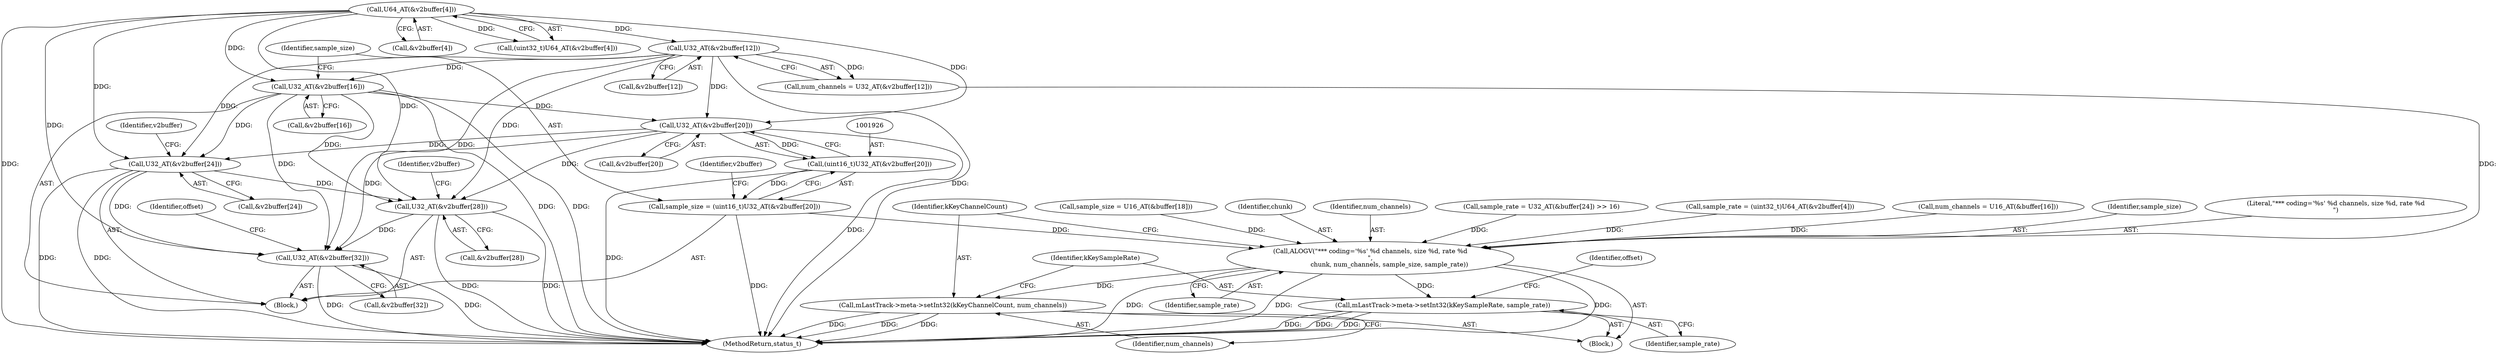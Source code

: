 digraph "0_Android_8a3a2f6ea7defe1a81bb32b3c9f3537f84749b9d@array" {
"1001927" [label="(Call,U32_AT(&v2buffer[20]))"];
"1001906" [label="(Call,U64_AT(&v2buffer[4]))"];
"1001913" [label="(Call,U32_AT(&v2buffer[12]))"];
"1001918" [label="(Call,U32_AT(&v2buffer[16]))"];
"1001925" [label="(Call,(uint16_t)U32_AT(&v2buffer[20]))"];
"1001923" [label="(Call,sample_size = (uint16_t)U32_AT(&v2buffer[20]))"];
"1001970" [label="(Call,ALOGV(\"*** coding='%s' %d channels, size %d, rate %d\n\",\n                   chunk, num_channels, sample_size, sample_rate))"];
"1001976" [label="(Call,mLastTrack->meta->setInt32(kKeyChannelCount, num_channels))"];
"1001979" [label="(Call,mLastTrack->meta->setInt32(kKeySampleRate, sample_rate))"];
"1001932" [label="(Call,U32_AT(&v2buffer[24]))"];
"1001937" [label="(Call,U32_AT(&v2buffer[28]))"];
"1001942" [label="(Call,U32_AT(&v2buffer[32]))"];
"1001797" [label="(Call,sample_size = U16_AT(&buffer[18]))"];
"1001887" [label="(Block,)"];
"1001972" [label="(Identifier,chunk)"];
"1001925" [label="(Call,(uint16_t)U32_AT(&v2buffer[20]))"];
"1001923" [label="(Call,sample_size = (uint16_t)U32_AT(&v2buffer[20]))"];
"1001973" [label="(Identifier,num_channels)"];
"1001932" [label="(Call,U32_AT(&v2buffer[24]))"];
"1001933" [label="(Call,&v2buffer[24])"];
"1001918" [label="(Call,U32_AT(&v2buffer[16]))"];
"1001914" [label="(Call,&v2buffer[12])"];
"1001970" [label="(Call,ALOGV(\"*** coding='%s' %d channels, size %d, rate %d\n\",\n                   chunk, num_channels, sample_size, sample_rate))"];
"1001985" [label="(Identifier,offset)"];
"1001805" [label="(Call,sample_rate = U32_AT(&buffer[24]) >> 16)"];
"1001949" [label="(Identifier,offset)"];
"1001902" [label="(Call,sample_rate = (uint32_t)U64_AT(&v2buffer[4]))"];
"1001928" [label="(Call,&v2buffer[20])"];
"1001980" [label="(Identifier,kKeySampleRate)"];
"1001789" [label="(Call,num_channels = U16_AT(&buffer[16]))"];
"1001942" [label="(Call,U32_AT(&v2buffer[32]))"];
"1001907" [label="(Call,&v2buffer[4])"];
"1001913" [label="(Call,U32_AT(&v2buffer[12]))"];
"1001906" [label="(Call,U64_AT(&v2buffer[4]))"];
"1001935" [label="(Identifier,v2buffer)"];
"1001976" [label="(Call,mLastTrack->meta->setInt32(kKeyChannelCount, num_channels))"];
"1001919" [label="(Call,&v2buffer[16])"];
"1001904" [label="(Call,(uint32_t)U64_AT(&v2buffer[4]))"];
"1001975" [label="(Identifier,sample_rate)"];
"1001943" [label="(Call,&v2buffer[32])"];
"1001940" [label="(Identifier,v2buffer)"];
"1001978" [label="(Identifier,num_channels)"];
"1001937" [label="(Call,U32_AT(&v2buffer[28]))"];
"1001911" [label="(Call,num_channels = U32_AT(&v2buffer[12]))"];
"1001974" [label="(Identifier,sample_size)"];
"1001938" [label="(Call,&v2buffer[28])"];
"1001924" [label="(Identifier,sample_size)"];
"1001977" [label="(Identifier,kKeyChannelCount)"];
"1001981" [label="(Identifier,sample_rate)"];
"1001979" [label="(Call,mLastTrack->meta->setInt32(kKeySampleRate, sample_rate))"];
"1001927" [label="(Call,U32_AT(&v2buffer[20]))"];
"1001714" [label="(Block,)"];
"1001971" [label="(Literal,\"*** coding='%s' %d channels, size %d, rate %d\n\")"];
"1001945" [label="(Identifier,v2buffer)"];
"1003903" [label="(MethodReturn,status_t)"];
"1001927" -> "1001925"  [label="AST: "];
"1001927" -> "1001928"  [label="CFG: "];
"1001928" -> "1001927"  [label="AST: "];
"1001925" -> "1001927"  [label="CFG: "];
"1001927" -> "1003903"  [label="DDG: "];
"1001927" -> "1001925"  [label="DDG: "];
"1001906" -> "1001927"  [label="DDG: "];
"1001913" -> "1001927"  [label="DDG: "];
"1001918" -> "1001927"  [label="DDG: "];
"1001927" -> "1001932"  [label="DDG: "];
"1001927" -> "1001937"  [label="DDG: "];
"1001927" -> "1001942"  [label="DDG: "];
"1001906" -> "1001904"  [label="AST: "];
"1001906" -> "1001907"  [label="CFG: "];
"1001907" -> "1001906"  [label="AST: "];
"1001904" -> "1001906"  [label="CFG: "];
"1001906" -> "1003903"  [label="DDG: "];
"1001906" -> "1001904"  [label="DDG: "];
"1001906" -> "1001913"  [label="DDG: "];
"1001906" -> "1001918"  [label="DDG: "];
"1001906" -> "1001932"  [label="DDG: "];
"1001906" -> "1001937"  [label="DDG: "];
"1001906" -> "1001942"  [label="DDG: "];
"1001913" -> "1001911"  [label="AST: "];
"1001913" -> "1001914"  [label="CFG: "];
"1001914" -> "1001913"  [label="AST: "];
"1001911" -> "1001913"  [label="CFG: "];
"1001913" -> "1003903"  [label="DDG: "];
"1001913" -> "1001911"  [label="DDG: "];
"1001913" -> "1001918"  [label="DDG: "];
"1001913" -> "1001932"  [label="DDG: "];
"1001913" -> "1001937"  [label="DDG: "];
"1001913" -> "1001942"  [label="DDG: "];
"1001918" -> "1001887"  [label="AST: "];
"1001918" -> "1001919"  [label="CFG: "];
"1001919" -> "1001918"  [label="AST: "];
"1001924" -> "1001918"  [label="CFG: "];
"1001918" -> "1003903"  [label="DDG: "];
"1001918" -> "1003903"  [label="DDG: "];
"1001918" -> "1001932"  [label="DDG: "];
"1001918" -> "1001937"  [label="DDG: "];
"1001918" -> "1001942"  [label="DDG: "];
"1001925" -> "1001923"  [label="AST: "];
"1001926" -> "1001925"  [label="AST: "];
"1001923" -> "1001925"  [label="CFG: "];
"1001925" -> "1003903"  [label="DDG: "];
"1001925" -> "1001923"  [label="DDG: "];
"1001923" -> "1001887"  [label="AST: "];
"1001924" -> "1001923"  [label="AST: "];
"1001935" -> "1001923"  [label="CFG: "];
"1001923" -> "1003903"  [label="DDG: "];
"1001923" -> "1001970"  [label="DDG: "];
"1001970" -> "1001714"  [label="AST: "];
"1001970" -> "1001975"  [label="CFG: "];
"1001971" -> "1001970"  [label="AST: "];
"1001972" -> "1001970"  [label="AST: "];
"1001973" -> "1001970"  [label="AST: "];
"1001974" -> "1001970"  [label="AST: "];
"1001975" -> "1001970"  [label="AST: "];
"1001977" -> "1001970"  [label="CFG: "];
"1001970" -> "1003903"  [label="DDG: "];
"1001970" -> "1003903"  [label="DDG: "];
"1001970" -> "1003903"  [label="DDG: "];
"1001789" -> "1001970"  [label="DDG: "];
"1001911" -> "1001970"  [label="DDG: "];
"1001797" -> "1001970"  [label="DDG: "];
"1001902" -> "1001970"  [label="DDG: "];
"1001805" -> "1001970"  [label="DDG: "];
"1001970" -> "1001976"  [label="DDG: "];
"1001970" -> "1001979"  [label="DDG: "];
"1001976" -> "1001714"  [label="AST: "];
"1001976" -> "1001978"  [label="CFG: "];
"1001977" -> "1001976"  [label="AST: "];
"1001978" -> "1001976"  [label="AST: "];
"1001980" -> "1001976"  [label="CFG: "];
"1001976" -> "1003903"  [label="DDG: "];
"1001976" -> "1003903"  [label="DDG: "];
"1001976" -> "1003903"  [label="DDG: "];
"1001979" -> "1001714"  [label="AST: "];
"1001979" -> "1001981"  [label="CFG: "];
"1001980" -> "1001979"  [label="AST: "];
"1001981" -> "1001979"  [label="AST: "];
"1001985" -> "1001979"  [label="CFG: "];
"1001979" -> "1003903"  [label="DDG: "];
"1001979" -> "1003903"  [label="DDG: "];
"1001979" -> "1003903"  [label="DDG: "];
"1001932" -> "1001887"  [label="AST: "];
"1001932" -> "1001933"  [label="CFG: "];
"1001933" -> "1001932"  [label="AST: "];
"1001940" -> "1001932"  [label="CFG: "];
"1001932" -> "1003903"  [label="DDG: "];
"1001932" -> "1003903"  [label="DDG: "];
"1001932" -> "1001937"  [label="DDG: "];
"1001932" -> "1001942"  [label="DDG: "];
"1001937" -> "1001887"  [label="AST: "];
"1001937" -> "1001938"  [label="CFG: "];
"1001938" -> "1001937"  [label="AST: "];
"1001945" -> "1001937"  [label="CFG: "];
"1001937" -> "1003903"  [label="DDG: "];
"1001937" -> "1003903"  [label="DDG: "];
"1001937" -> "1001942"  [label="DDG: "];
"1001942" -> "1001887"  [label="AST: "];
"1001942" -> "1001943"  [label="CFG: "];
"1001943" -> "1001942"  [label="AST: "];
"1001949" -> "1001942"  [label="CFG: "];
"1001942" -> "1003903"  [label="DDG: "];
"1001942" -> "1003903"  [label="DDG: "];
}
